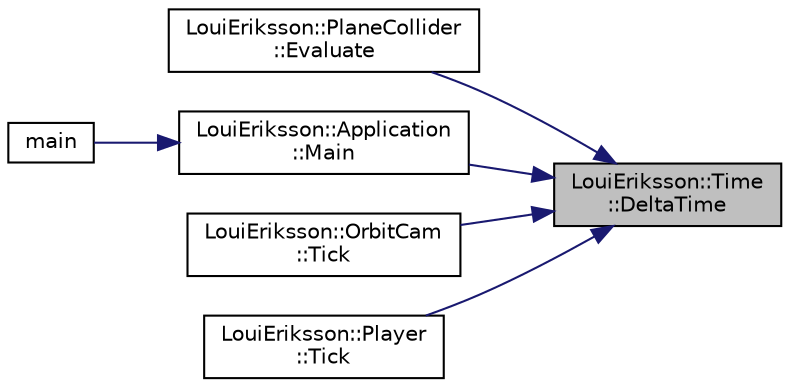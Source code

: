 digraph "LouiEriksson::Time::DeltaTime"
{
 // LATEX_PDF_SIZE
  edge [fontname="Helvetica",fontsize="10",labelfontname="Helvetica",labelfontsize="10"];
  node [fontname="Helvetica",fontsize="10",shape=record];
  rankdir="RL";
  Node1 [label="LouiEriksson::Time\l::DeltaTime",height=0.2,width=0.4,color="black", fillcolor="grey75", style="filled", fontcolor="black",tooltip=" "];
  Node1 -> Node2 [dir="back",color="midnightblue",fontsize="10",style="solid"];
  Node2 [label="LouiEriksson::PlaneCollider\l::Evaluate",height=0.2,width=0.4,color="black", fillcolor="white", style="filled",URL="$class_loui_eriksson_1_1_plane_collider.html#a0188cf20b1cc44ac8f95e8f39bbaef9f",tooltip=" "];
  Node1 -> Node3 [dir="back",color="midnightblue",fontsize="10",style="solid"];
  Node3 [label="LouiEriksson::Application\l::Main",height=0.2,width=0.4,color="black", fillcolor="white", style="filled",URL="$class_loui_eriksson_1_1_application.html#a3cd3d52cd7a0b2520ab7b53159214657",tooltip="Main function of the application."];
  Node3 -> Node4 [dir="back",color="midnightblue",fontsize="10",style="solid"];
  Node4 [label="main",height=0.2,width=0.4,color="black", fillcolor="white", style="filled",URL="$main_8cpp.html#ada43c5bcc6e53f1ba4a4ae205e0f24c6",tooltip="Entry point for the program."];
  Node1 -> Node5 [dir="back",color="midnightblue",fontsize="10",style="solid"];
  Node5 [label="LouiEriksson::OrbitCam\l::Tick",height=0.2,width=0.4,color="black", fillcolor="white", style="filled",URL="$class_loui_eriksson_1_1_orbit_cam.html#a2e9421703bf6b4594f53bba6f1bce0c5",tooltip="Called every frame."];
  Node1 -> Node6 [dir="back",color="midnightblue",fontsize="10",style="solid"];
  Node6 [label="LouiEriksson::Player\l::Tick",height=0.2,width=0.4,color="black", fillcolor="white", style="filled",URL="$class_loui_eriksson_1_1_player.html#afc0ca3aa5a61bd359902d3ec3babc0fd",tooltip="Called every frame."];
}
